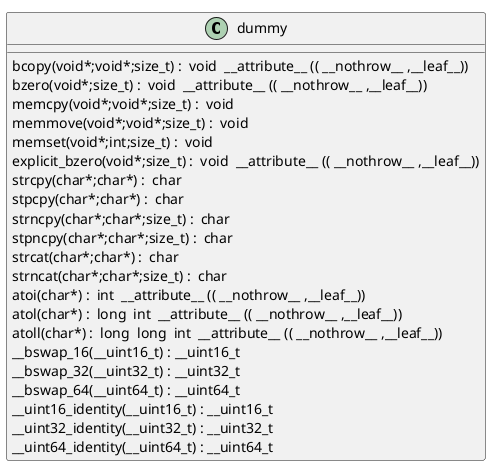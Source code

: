 @startuml
!pragma layout smetana
class dummy {
bcopy(void*;void*;size_t) :  void  __attribute__ (( __nothrow__ ,__leaf__)) [[[./../.././qc/apps/kdf.c.html#298]]]
bzero(void*;size_t) :  void  __attribute__ (( __nothrow__ ,__leaf__)) [[[./../.././qc/apps/kdf.c.html#305]]]
memcpy(void*;void*;size_t) :  void  [[[./../.././qc/apps/kdf.c.html#346]]]
memmove(void*;void*;size_t) :  void  [[[./../.././qc/apps/kdf.c.html#354]]]
memset(void*;int;size_t) :  void  [[[./../.././qc/apps/kdf.c.html#361]]]
explicit_bzero(void*;size_t) :  void  __attribute__ (( __nothrow__ ,__leaf__)) [[[./../.././qc/apps/kdf.c.html#374]]]
strcpy(char*;char*) :  char  [[[./../.././qc/apps/kdf.c.html#381]]]
stpcpy(char*;char*) :  char  [[[./../.././qc/apps/kdf.c.html#388]]]
strncpy(char*;char*;size_t) :  char  [[[./../.././qc/apps/kdf.c.html#396]]]
stpncpy(char*;char*;size_t) :  char  [[[./../.././qc/apps/kdf.c.html#406]]]
strcat(char*;char*) :  char  [[[./../.././qc/apps/kdf.c.html#413]]]
strncat(char*;char*;size_t) :  char  [[[./../.././qc/apps/kdf.c.html#420]]]
atoi(char*) :  int  __attribute__ (( __nothrow__ ,__leaf__)) [[[./../.././qc/apps/kdf.c.html#897]]]
atol(char*) :  long  int  __attribute__ (( __nothrow__ ,__leaf__)) [[[./../.././qc/apps/kdf.c.html#902]]]
atoll(char*) :  long  long  int  __attribute__ (( __nothrow__ ,__leaf__)) [[[./../.././qc/apps/kdf.c.html#909]]]
__bswap_16(__uint16_t) : __uint16_t [[[./../.././qc/apps/kdf.c.html#1071]]]
__bswap_32(__uint32_t) : __uint32_t [[[./../.././qc/apps/kdf.c.html#1086]]]
__bswap_64(__uint64_t) : __uint64_t [[[./../.././qc/apps/kdf.c.html#1096]]]
__uint16_identity(__uint16_t) : __uint16_t [[[./../.././qc/apps/kdf.c.html#1108]]]
__uint32_identity(__uint32_t) : __uint32_t [[[./../.././qc/apps/kdf.c.html#1114]]]
__uint64_identity(__uint64_t) : __uint64_t [[[./../.././qc/apps/kdf.c.html#1120]]]
} 
@enduml
